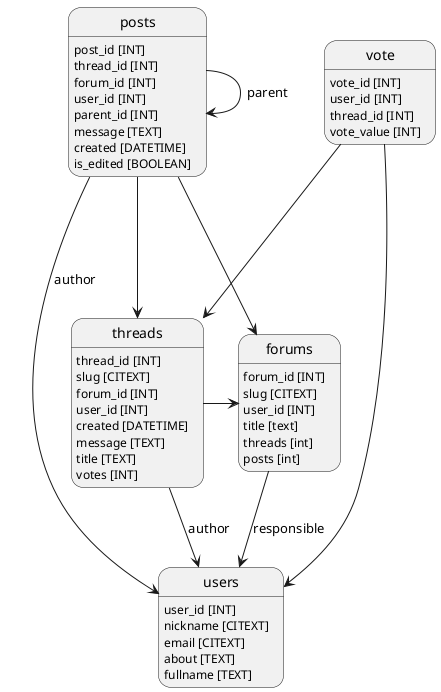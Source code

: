 @startuml

posts: post_id [INT]
posts: thread_id [INT]
posts: forum_id [INT]
posts: user_id [INT]
posts: parent_id [INT]
posts: message [TEXT]
posts: created [DATETIME]
posts: is_edited [BOOLEAN]
posts ---> forums
posts ---> users : author
posts ---> threads
posts -> posts: parent

vote: vote_id [INT]
vote: user_id [INT]
vote: thread_id [INT]
vote: vote_value [INT]
vote ---> users
vote ---> threads

users: user_id [INT]
users: nickname [CITEXT]
users: email [CITEXT]
users: about [TEXT]
users: fullname [TEXT]

forums: forum_id [INT]
forums: slug [CITEXT]
forums: user_id [INT]
forums: title [text]
forums: threads [int]
forums: posts [int]
forums -> users: responsible

threads: thread_id [INT]
threads: slug [CITEXT]
threads: forum_id [INT]
threads: user_id [INT]
threads: created [DATETIME]
threads: message [TEXT]
threads: title [TEXT]
threads: votes [INT]
threads -> forums
threads --> users : author

@enduml
